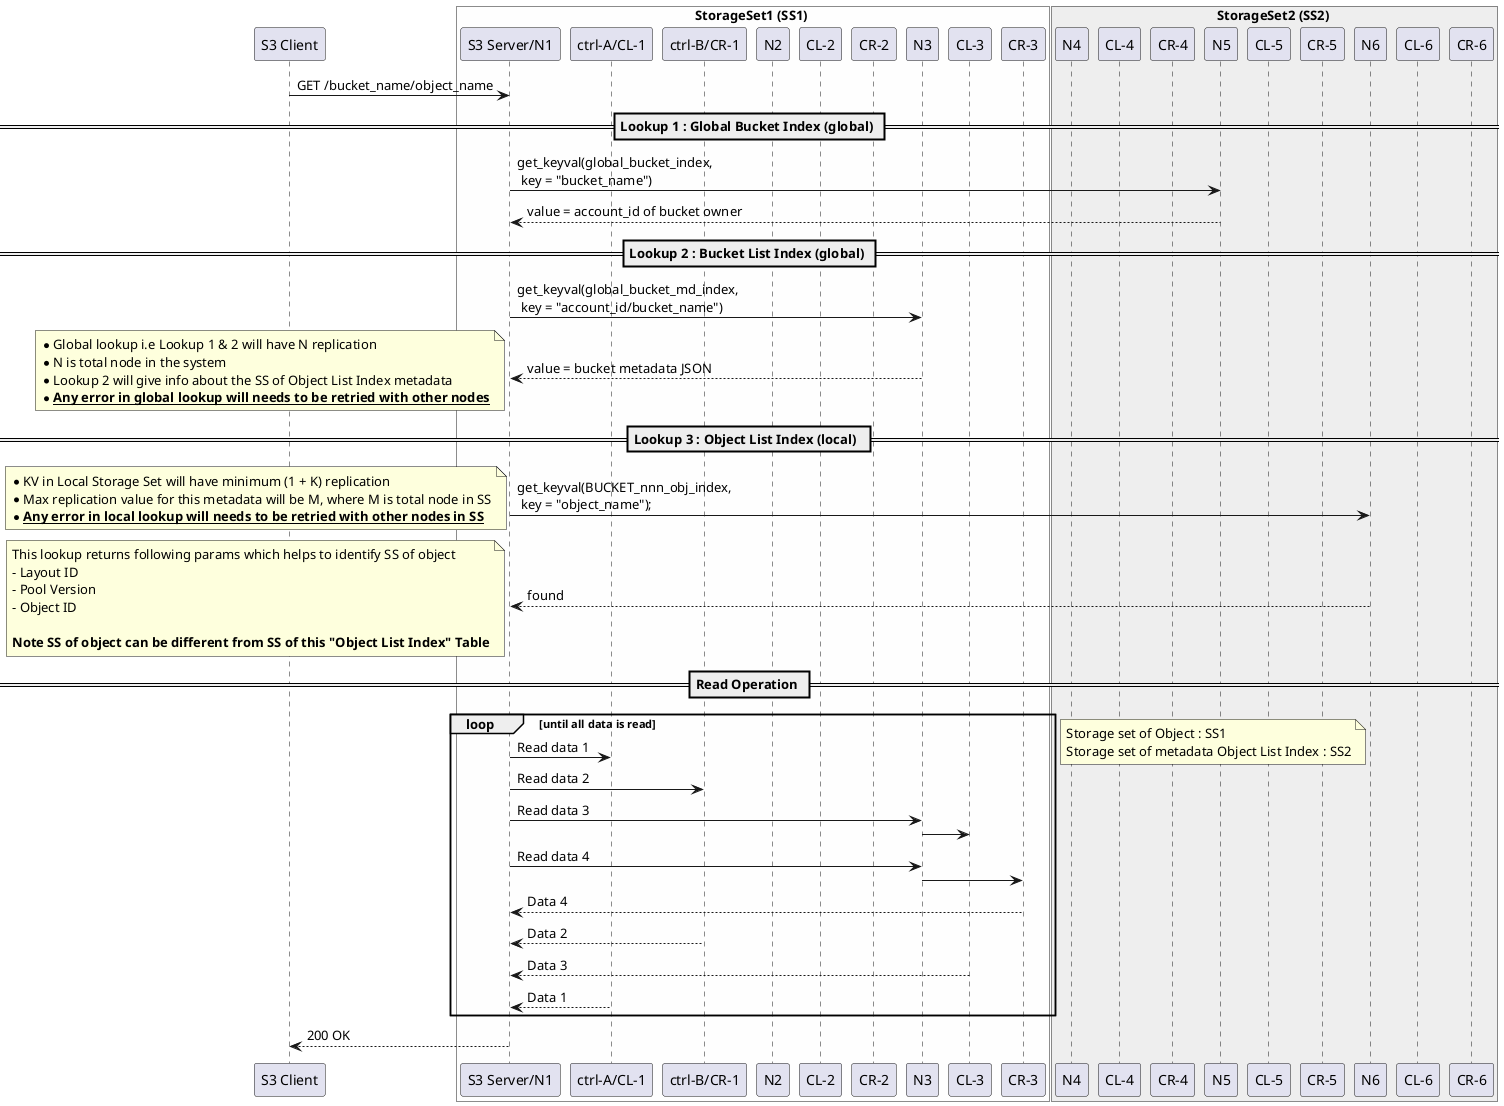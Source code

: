 ```plantuml
@startuml
participant "S3 Client" as client
box StorageSet1 (SS1) #FEFEFE
participant "S3 Server/N1" as N1
participant "ctrl-A/CL-1" as CL_1
participant "ctrl-B/CR-1" as CR_1
participant "N2" as N2
participant "CL-2" as CL_2
participant "CR-2" as CR_2
participant "N3" as N3
participant "CL-3" as CL_3
participant "CR-3" as CR_3
end box
box StorageSet2 (SS2) #EEEEEE
participant "N4" as N4
participant "CL-4" as CL_4
participant "CR-4" as CR_4
participant "N5" as N5
participant "CL-5" as CL_5
participant "CR-5" as CR_5
participant "N6" as N6
participant "CL-6" as CL_6
participant "CR-6" as CR_6
end box

client -> N1: GET /bucket_name/object_name

== Lookup 1 : Global Bucket Index (global) ==
N1 -> N5: get_keyval(global_bucket_index,\n key = "bucket_name")
N5 --> N1: value = account_id of bucket owner

== Lookup 2 : Bucket List Index (global) ==
N1 -> N3: get_keyval(global_bucket_md_index,\n key = "account_id/bucket_name")
N3 --> N1: value = bucket metadata JSON

note left
   * Global lookup i.e Lookup 1 & 2 will have N replication 
   * N is total node in the system 
   * Lookup 2 will give info about the SS of Object List Index metadata
   * __**Any error in global lookup will needs to be retried with other nodes**__
end note

== Lookup 3 : Object List Index (local)  ==
N1 -> N6: get_keyval(BUCKET_nnn_obj_index,\n key = "object_name");
note left
   * KV in Local Storage Set will have minimum (1 + K) replication 
   * Max replication value for this metadata will be M, where M is total node in SS
   * __**Any error in local lookup will needs to be retried with other nodes in SS**__
end note
N6 --> N1: found
note left
This lookup returns following params which helps to identify SS of object
- Layout ID 
- Pool Version 
- Object ID 

**Note SS of object can be different from SS of this "Object List Index" Table**
end note

== Read Operation ==

loop until all data is read
  "N1" -> CL_1 : Read data 1
  "N1" -> CR_1 : Read data 2

  N1 -> "N3": Read data 3
  "N3" -> CL_3
  N1 -> "N3": Read data 4
  "N3" -> CR_3
  CR_3 --> N1 : Data 4
  CR_1 --> N1 : Data 2
  CL_3 --> N1 : Data 3
  CL_1 --> N1 : Data 1
end
note left
Storage set of Object : SS1
Storage set of metadata Object List Index : SS2
end note

N1 --> client: 200 OK

@enduml
```
